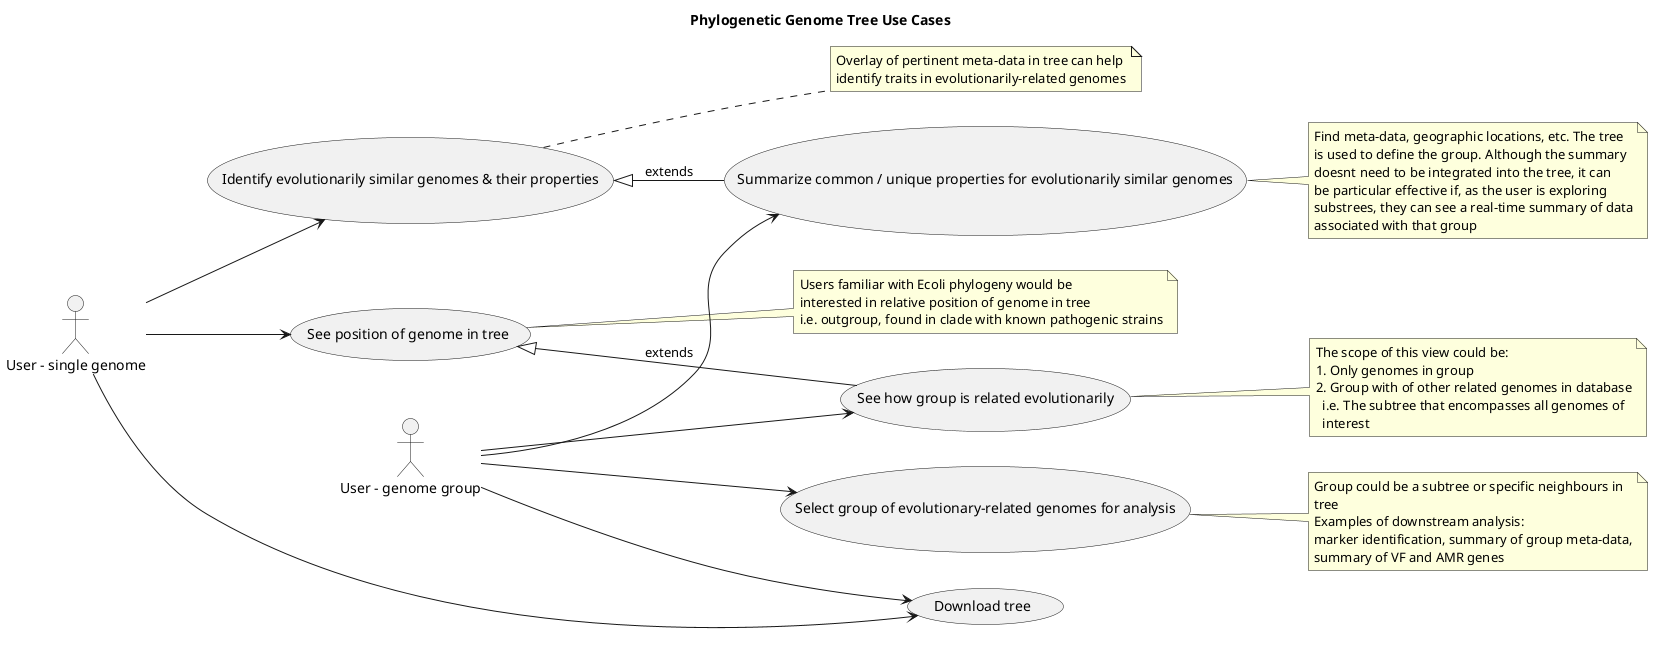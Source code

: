 @startuml
left to right direction
title Phylogenetic Genome Tree Use Cases

:User - single genome: as User1
:User - genome group: as User2

usecase U1 as "Identify evolutionarily similar genomes & their properties"

usecase U2 as "Summarize common / unique properties for evolutionarily similar genomes"

usecase U3 as "Select group of evolutionary-related genomes for analysis"

usecase U4 as "See how group is related evolutionarily"

usecase U5 as "See position of genome in tree"

usecase U6 as "Download tree"

User2 --> U4
User2 --> U3
User2 --> U2
User2 --> U6
User1 --> U5
User1 --> U1
User1 --> U6

U1 <|-- U2 : extends
U5 <|-- U4 : extends

note right of U2
  Find meta-data, geographic locations, etc. The tree
  is used to define the group. Although the summary
  doesnt need to be integrated into the tree, it can
  be particular effective if, as the user is exploring
  substrees, they can see a real-time summary of data
  associated with that group
end note

note right of U3
  Group could be a subtree or specific neighbours in
  tree
  Examples of downstream analysis:
  marker identification, summary of group meta-data,
  summary of VF and AMR genes
end note

note right of U4
  The scope of this view could be:
  1. Only genomes in group
  2. Group with of other related genomes in database
    i.e. The subtree that encompasses all genomes of
    interest
end note

note right of U5
  Users familiar with Ecoli phylogeny would be
  interested in relative position of genome in tree 
  i.e. outgroup, found in clade with known pathogenic strains
end note  

note right of U1
  Overlay of pertinent meta-data in tree can help
  identify traits in evolutionarily-related genomes
end note  

@enduml